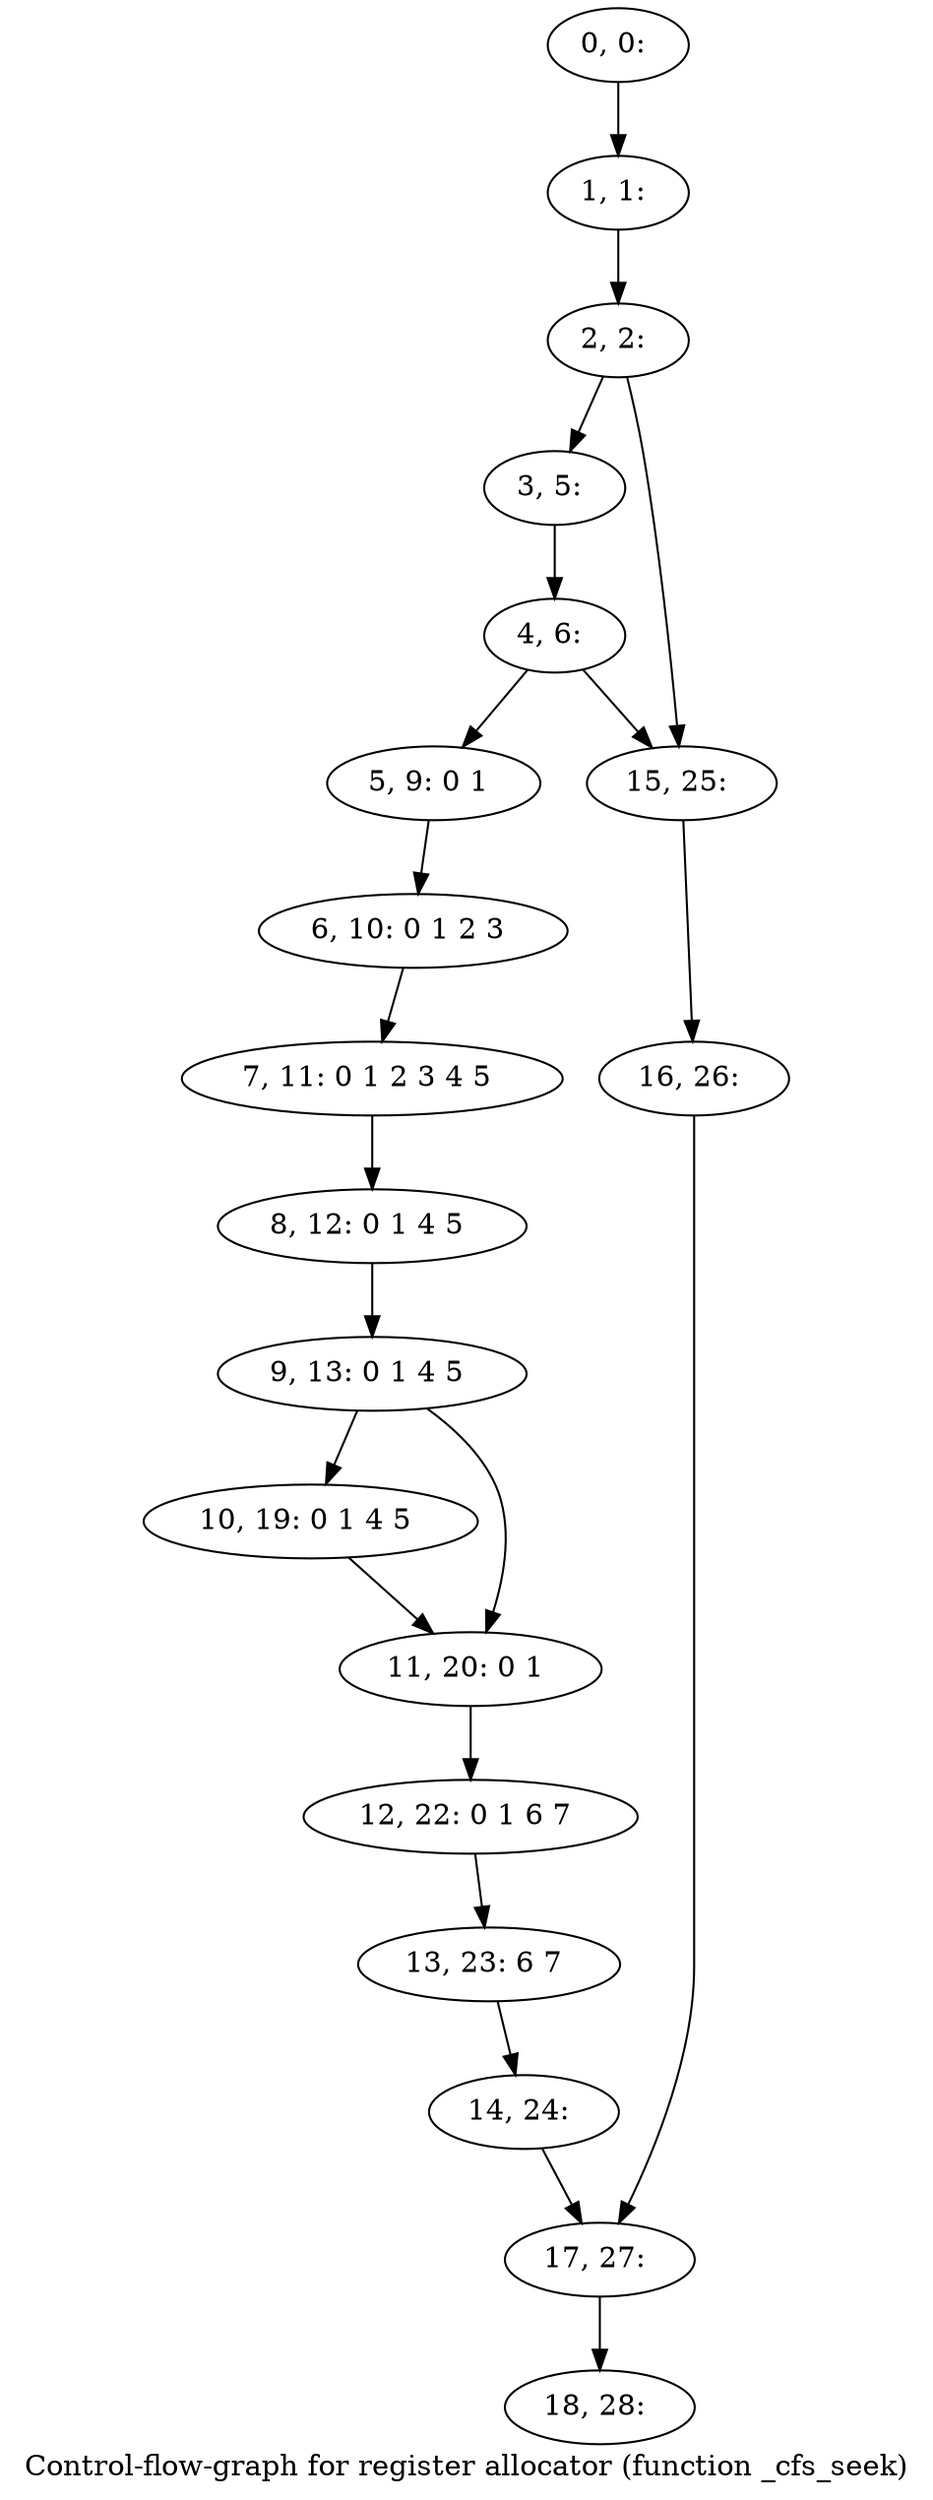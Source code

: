 digraph G {
graph [label="Control-flow-graph for register allocator (function _cfs_seek)"]
0[label="0, 0: "];
1[label="1, 1: "];
2[label="2, 2: "];
3[label="3, 5: "];
4[label="4, 6: "];
5[label="5, 9: 0 1 "];
6[label="6, 10: 0 1 2 3 "];
7[label="7, 11: 0 1 2 3 4 5 "];
8[label="8, 12: 0 1 4 5 "];
9[label="9, 13: 0 1 4 5 "];
10[label="10, 19: 0 1 4 5 "];
11[label="11, 20: 0 1 "];
12[label="12, 22: 0 1 6 7 "];
13[label="13, 23: 6 7 "];
14[label="14, 24: "];
15[label="15, 25: "];
16[label="16, 26: "];
17[label="17, 27: "];
18[label="18, 28: "];
0->1 ;
1->2 ;
2->3 ;
2->15 ;
3->4 ;
4->5 ;
4->15 ;
5->6 ;
6->7 ;
7->8 ;
8->9 ;
9->10 ;
9->11 ;
10->11 ;
11->12 ;
12->13 ;
13->14 ;
14->17 ;
15->16 ;
16->17 ;
17->18 ;
}
